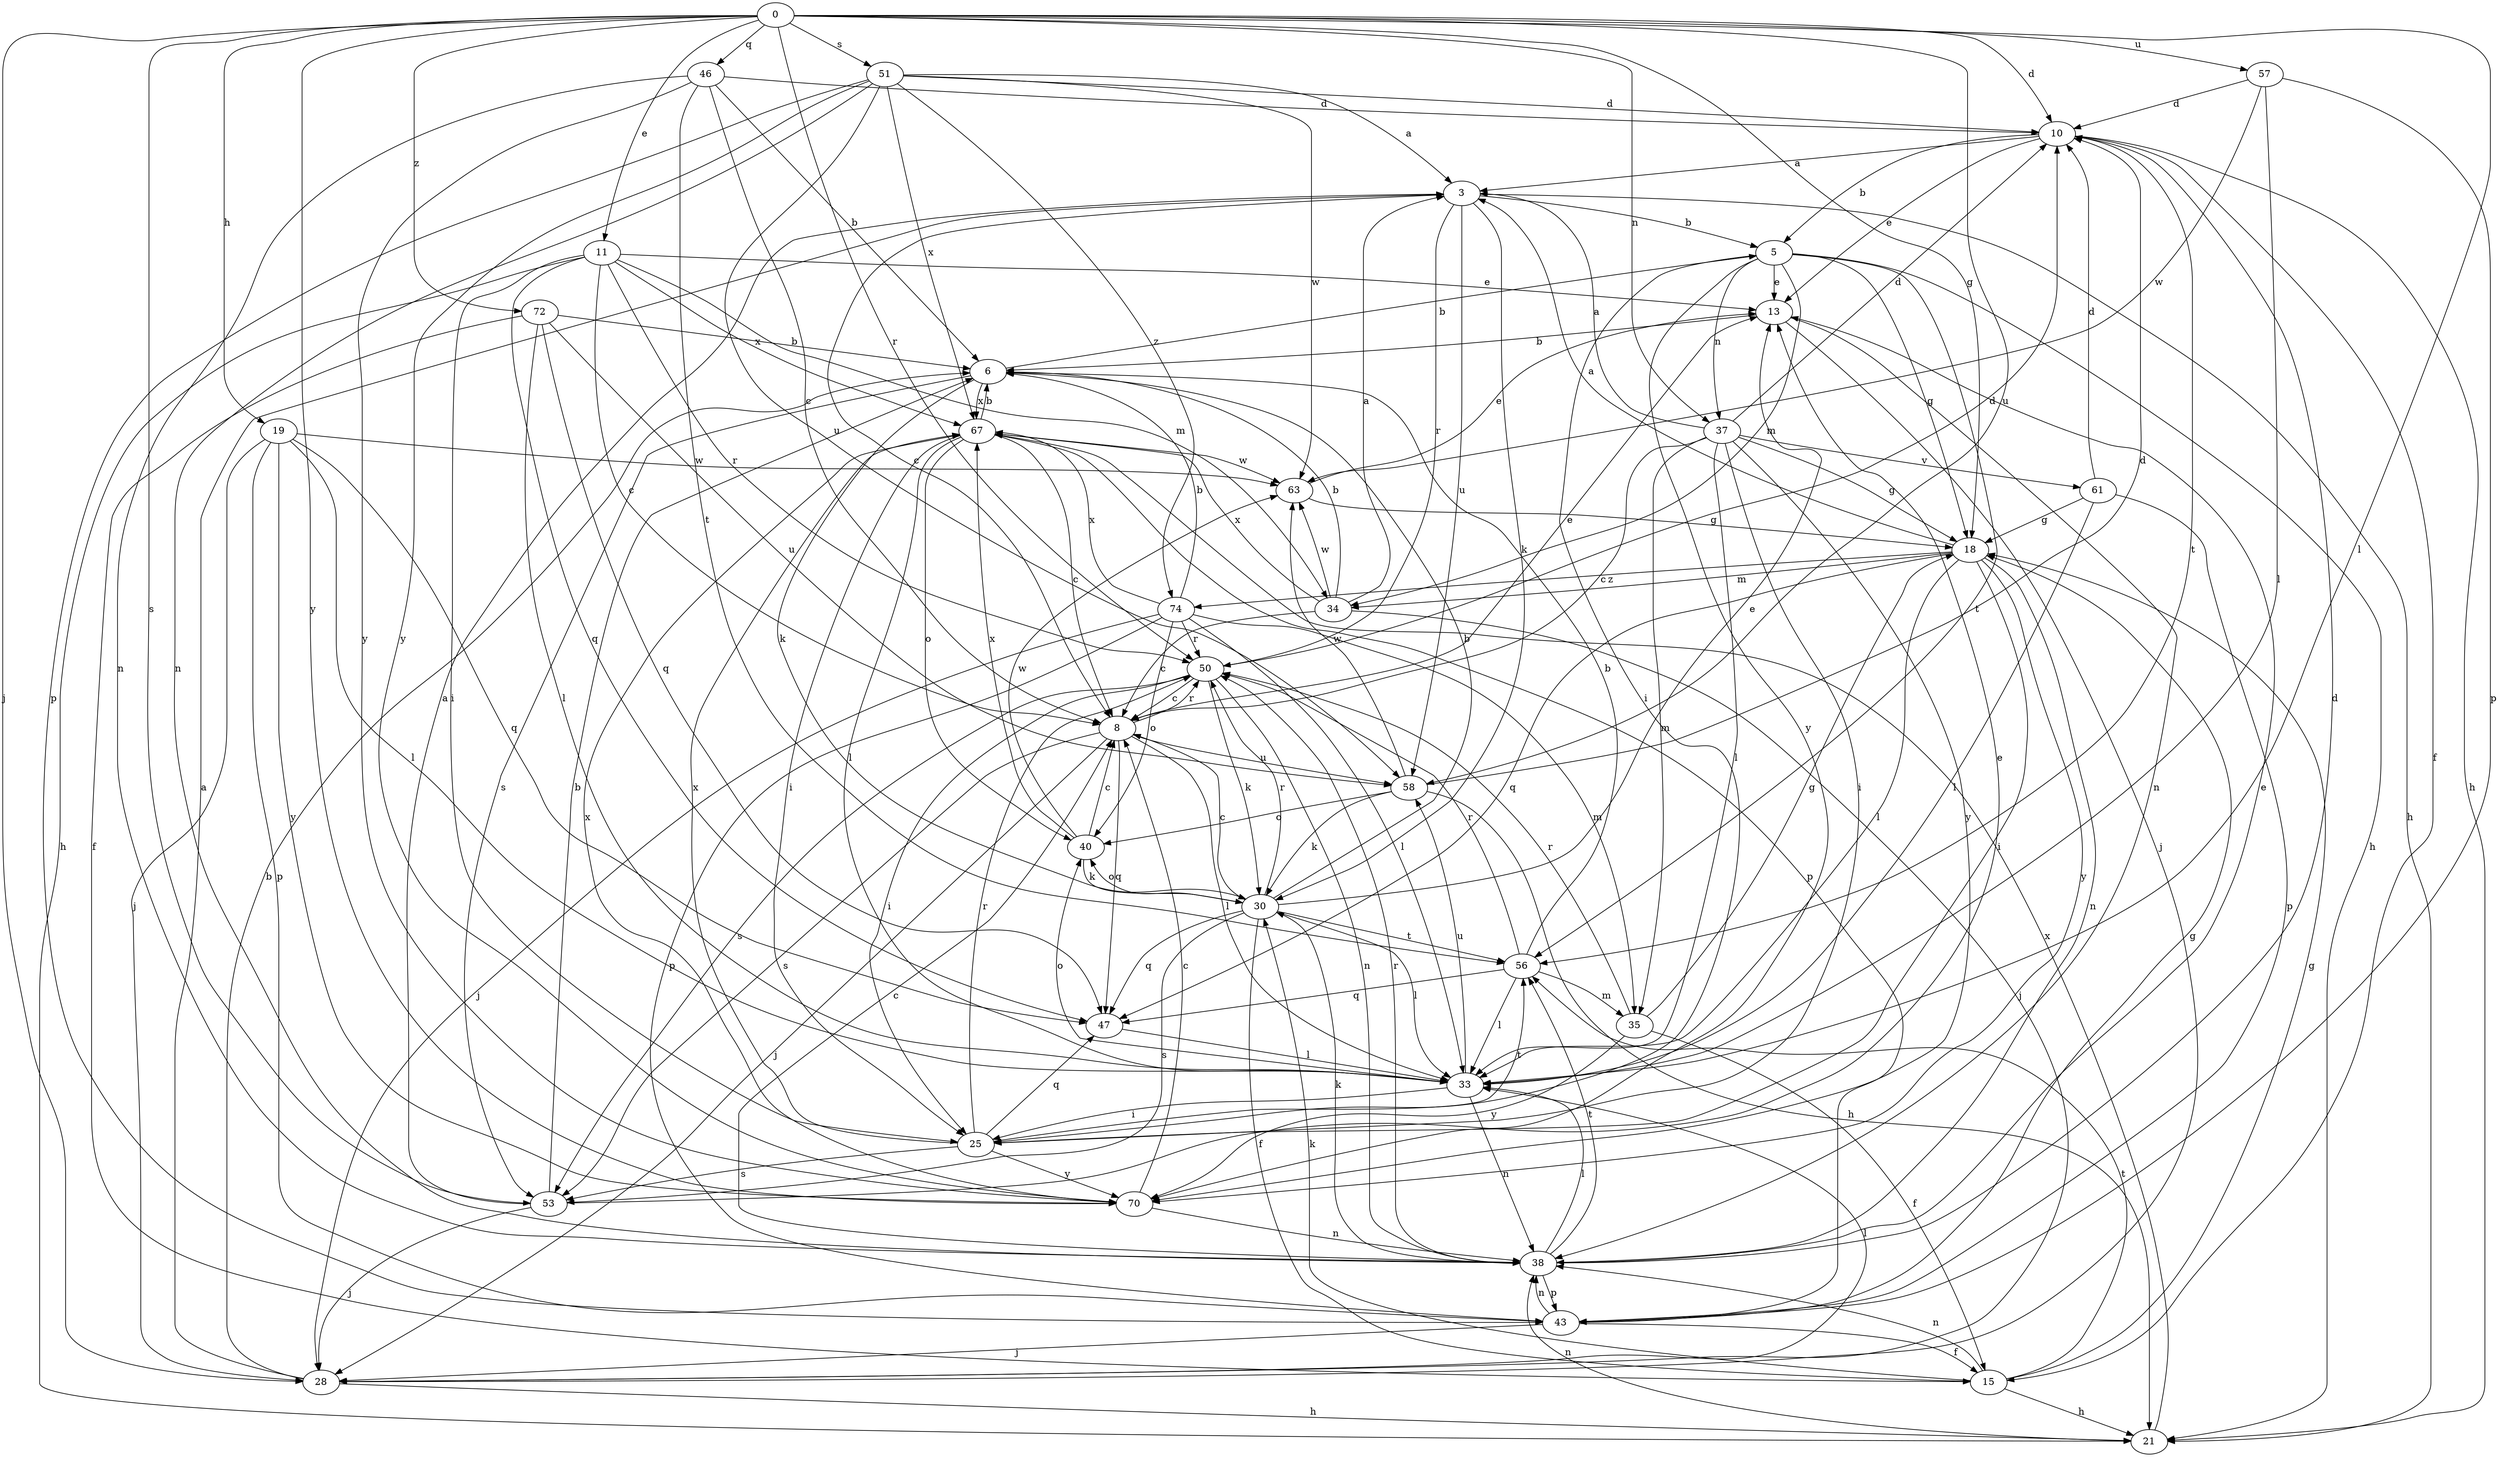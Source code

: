 strict digraph  {
0;
3;
5;
6;
8;
10;
11;
13;
15;
18;
19;
21;
25;
28;
30;
33;
34;
35;
37;
38;
40;
43;
46;
47;
50;
51;
53;
56;
57;
58;
61;
63;
67;
70;
72;
74;
0 -> 10  [label=d];
0 -> 11  [label=e];
0 -> 18  [label=g];
0 -> 19  [label=h];
0 -> 28  [label=j];
0 -> 33  [label=l];
0 -> 37  [label=n];
0 -> 46  [label=q];
0 -> 50  [label=r];
0 -> 51  [label=s];
0 -> 53  [label=s];
0 -> 57  [label=u];
0 -> 58  [label=u];
0 -> 70  [label=y];
0 -> 72  [label=z];
3 -> 5  [label=b];
3 -> 8  [label=c];
3 -> 21  [label=h];
3 -> 30  [label=k];
3 -> 50  [label=r];
3 -> 58  [label=u];
5 -> 13  [label=e];
5 -> 18  [label=g];
5 -> 21  [label=h];
5 -> 25  [label=i];
5 -> 34  [label=m];
5 -> 37  [label=n];
5 -> 56  [label=t];
5 -> 70  [label=y];
6 -> 5  [label=b];
6 -> 30  [label=k];
6 -> 53  [label=s];
6 -> 67  [label=x];
8 -> 13  [label=e];
8 -> 28  [label=j];
8 -> 33  [label=l];
8 -> 47  [label=q];
8 -> 50  [label=r];
8 -> 53  [label=s];
8 -> 58  [label=u];
10 -> 3  [label=a];
10 -> 5  [label=b];
10 -> 13  [label=e];
10 -> 15  [label=f];
10 -> 21  [label=h];
10 -> 56  [label=t];
11 -> 8  [label=c];
11 -> 13  [label=e];
11 -> 21  [label=h];
11 -> 25  [label=i];
11 -> 34  [label=m];
11 -> 47  [label=q];
11 -> 50  [label=r];
11 -> 67  [label=x];
13 -> 6  [label=b];
13 -> 28  [label=j];
13 -> 38  [label=n];
15 -> 18  [label=g];
15 -> 21  [label=h];
15 -> 30  [label=k];
15 -> 38  [label=n];
15 -> 56  [label=t];
18 -> 3  [label=a];
18 -> 25  [label=i];
18 -> 33  [label=l];
18 -> 34  [label=m];
18 -> 38  [label=n];
18 -> 47  [label=q];
18 -> 70  [label=y];
18 -> 74  [label=z];
19 -> 28  [label=j];
19 -> 33  [label=l];
19 -> 43  [label=p];
19 -> 47  [label=q];
19 -> 63  [label=w];
19 -> 70  [label=y];
21 -> 38  [label=n];
21 -> 67  [label=x];
25 -> 47  [label=q];
25 -> 50  [label=r];
25 -> 53  [label=s];
25 -> 56  [label=t];
25 -> 67  [label=x];
25 -> 70  [label=y];
28 -> 3  [label=a];
28 -> 6  [label=b];
28 -> 21  [label=h];
28 -> 33  [label=l];
30 -> 6  [label=b];
30 -> 8  [label=c];
30 -> 13  [label=e];
30 -> 15  [label=f];
30 -> 33  [label=l];
30 -> 40  [label=o];
30 -> 47  [label=q];
30 -> 50  [label=r];
30 -> 53  [label=s];
30 -> 56  [label=t];
33 -> 25  [label=i];
33 -> 38  [label=n];
33 -> 40  [label=o];
33 -> 58  [label=u];
34 -> 3  [label=a];
34 -> 6  [label=b];
34 -> 8  [label=c];
34 -> 28  [label=j];
34 -> 63  [label=w];
34 -> 67  [label=x];
35 -> 15  [label=f];
35 -> 18  [label=g];
35 -> 50  [label=r];
35 -> 70  [label=y];
37 -> 3  [label=a];
37 -> 8  [label=c];
37 -> 10  [label=d];
37 -> 18  [label=g];
37 -> 25  [label=i];
37 -> 33  [label=l];
37 -> 35  [label=m];
37 -> 61  [label=v];
37 -> 70  [label=y];
38 -> 8  [label=c];
38 -> 10  [label=d];
38 -> 13  [label=e];
38 -> 30  [label=k];
38 -> 33  [label=l];
38 -> 43  [label=p];
38 -> 50  [label=r];
38 -> 56  [label=t];
40 -> 8  [label=c];
40 -> 30  [label=k];
40 -> 63  [label=w];
40 -> 67  [label=x];
43 -> 15  [label=f];
43 -> 18  [label=g];
43 -> 28  [label=j];
43 -> 38  [label=n];
46 -> 6  [label=b];
46 -> 8  [label=c];
46 -> 10  [label=d];
46 -> 38  [label=n];
46 -> 56  [label=t];
46 -> 70  [label=y];
47 -> 33  [label=l];
50 -> 8  [label=c];
50 -> 10  [label=d];
50 -> 25  [label=i];
50 -> 30  [label=k];
50 -> 38  [label=n];
50 -> 53  [label=s];
51 -> 3  [label=a];
51 -> 10  [label=d];
51 -> 38  [label=n];
51 -> 43  [label=p];
51 -> 58  [label=u];
51 -> 63  [label=w];
51 -> 67  [label=x];
51 -> 70  [label=y];
51 -> 74  [label=z];
53 -> 3  [label=a];
53 -> 6  [label=b];
53 -> 13  [label=e];
53 -> 28  [label=j];
56 -> 6  [label=b];
56 -> 33  [label=l];
56 -> 35  [label=m];
56 -> 47  [label=q];
56 -> 50  [label=r];
57 -> 10  [label=d];
57 -> 33  [label=l];
57 -> 43  [label=p];
57 -> 63  [label=w];
58 -> 10  [label=d];
58 -> 21  [label=h];
58 -> 30  [label=k];
58 -> 40  [label=o];
58 -> 63  [label=w];
61 -> 10  [label=d];
61 -> 18  [label=g];
61 -> 33  [label=l];
61 -> 43  [label=p];
63 -> 13  [label=e];
63 -> 18  [label=g];
67 -> 6  [label=b];
67 -> 8  [label=c];
67 -> 25  [label=i];
67 -> 33  [label=l];
67 -> 40  [label=o];
67 -> 43  [label=p];
67 -> 63  [label=w];
70 -> 8  [label=c];
70 -> 38  [label=n];
70 -> 67  [label=x];
72 -> 6  [label=b];
72 -> 15  [label=f];
72 -> 33  [label=l];
72 -> 47  [label=q];
72 -> 58  [label=u];
74 -> 6  [label=b];
74 -> 28  [label=j];
74 -> 33  [label=l];
74 -> 35  [label=m];
74 -> 40  [label=o];
74 -> 43  [label=p];
74 -> 50  [label=r];
74 -> 67  [label=x];
}
